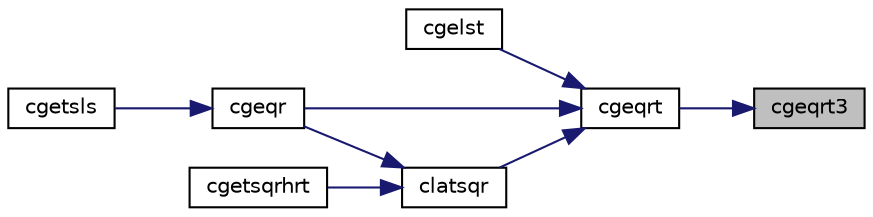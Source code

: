 digraph "cgeqrt3"
{
 // LATEX_PDF_SIZE
  edge [fontname="Helvetica",fontsize="10",labelfontname="Helvetica",labelfontsize="10"];
  node [fontname="Helvetica",fontsize="10",shape=record];
  rankdir="RL";
  Node1 [label="cgeqrt3",height=0.2,width=0.4,color="black", fillcolor="grey75", style="filled", fontcolor="black",tooltip="CGEQRT3 recursively computes a QR factorization of a general real or complex matrix using the compact..."];
  Node1 -> Node2 [dir="back",color="midnightblue",fontsize="10",style="solid",fontname="Helvetica"];
  Node2 [label="cgeqrt",height=0.2,width=0.4,color="black", fillcolor="white", style="filled",URL="$cgeqrt_8f.html#af7103c1ce604baf7b0f7946496a72baf",tooltip="CGEQRT"];
  Node2 -> Node3 [dir="back",color="midnightblue",fontsize="10",style="solid",fontname="Helvetica"];
  Node3 [label="cgelst",height=0.2,width=0.4,color="black", fillcolor="white", style="filled",URL="$cgelst_8f.html#a017ff9c3dd0beea3f883f90da90f3fe0",tooltip="CGELST solves overdetermined or underdetermined systems for GE matrices using QR or LQ factorization ..."];
  Node2 -> Node4 [dir="back",color="midnightblue",fontsize="10",style="solid",fontname="Helvetica"];
  Node4 [label="cgeqr",height=0.2,width=0.4,color="black", fillcolor="white", style="filled",URL="$cgeqr_8f.html#a67fc4b5034f55173b2460a10436d591a",tooltip="CGEQR"];
  Node4 -> Node5 [dir="back",color="midnightblue",fontsize="10",style="solid",fontname="Helvetica"];
  Node5 [label="cgetsls",height=0.2,width=0.4,color="black", fillcolor="white", style="filled",URL="$cgetsls_8f.html#ac9e56f857b4f3dbd7ab4216472fc114c",tooltip="CGETSLS"];
  Node2 -> Node6 [dir="back",color="midnightblue",fontsize="10",style="solid",fontname="Helvetica"];
  Node6 [label="clatsqr",height=0.2,width=0.4,color="black", fillcolor="white", style="filled",URL="$clatsqr_8f.html#ad217300a0b187e248167d5c838da0ab4",tooltip="CLATSQR"];
  Node6 -> Node4 [dir="back",color="midnightblue",fontsize="10",style="solid",fontname="Helvetica"];
  Node6 -> Node7 [dir="back",color="midnightblue",fontsize="10",style="solid",fontname="Helvetica"];
  Node7 [label="cgetsqrhrt",height=0.2,width=0.4,color="black", fillcolor="white", style="filled",URL="$cgetsqrhrt_8f.html#ae9e538f804d681afb4bff77087a234d9",tooltip="CGETSQRHRT"];
}

